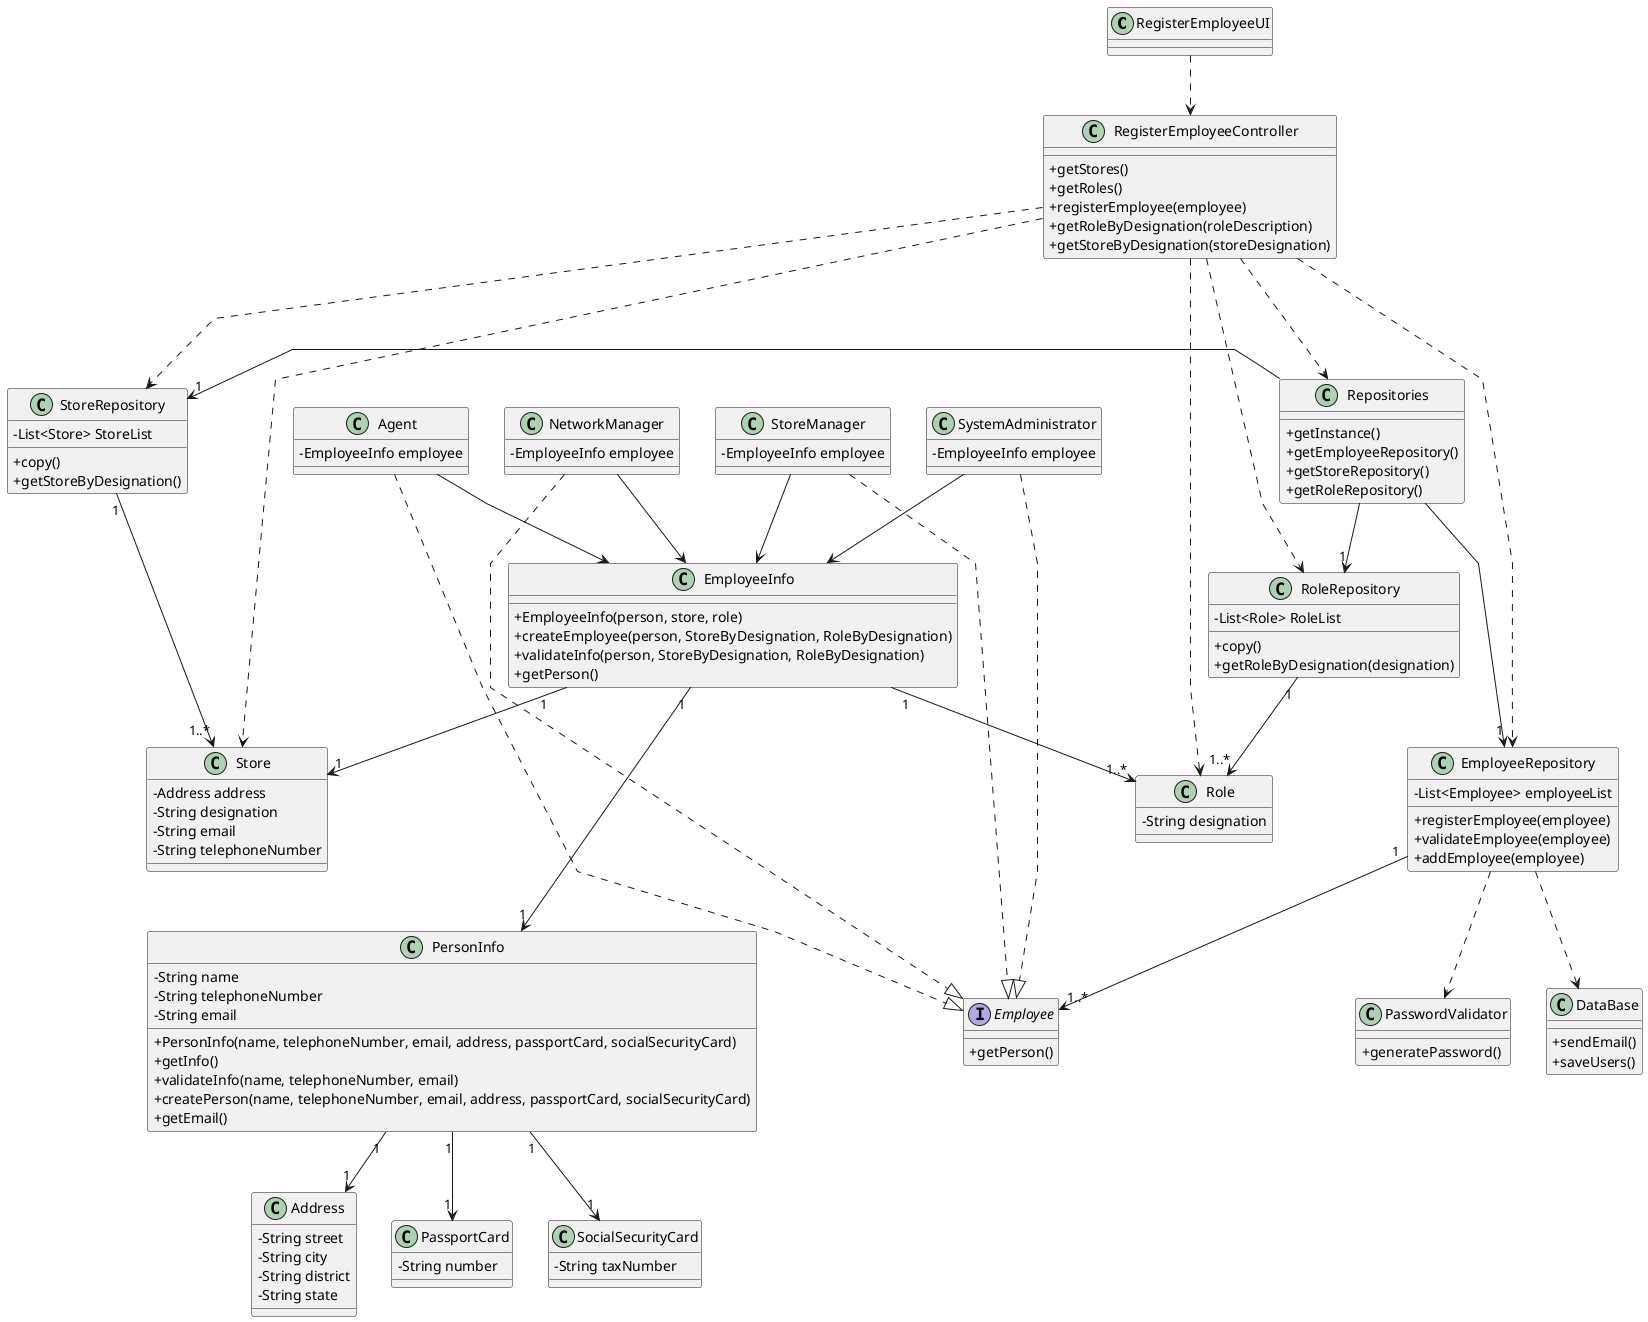 @startuml
'skinparam monochrome true
skinparam packageStyle rectangle
skinparam shadowing false
skinparam linetype polyline

skinparam classAttributeIconSize 0

class RegisterEmployeeUI{
}

class RegisterEmployeeController {
+getStores()
+getRoles()
+registerEmployee(employee)
+getRoleByDesignation(roleDescription)
+getStoreByDesignation(storeDesignation)
}

class Repositories{
+getInstance()
+getEmployeeRepository()
+getStoreRepository()
+getRoleRepository()
}

class RoleRepository{
-List<Role> RoleList
+copy()
+getRoleByDesignation(designation)
}

class EmployeeRepository{
-List<Employee> employeeList
+registerEmployee(employee)
+validateEmployee(employee)
+addEmployee(employee)
}

class PasswordValidator{
+generatePassword()
}

Interface Employee{
+getPerson()
}

class Agent{
-EmployeeInfo employee
}
class NetworkManager{
-EmployeeInfo employee
}
class StoreManager{
-EmployeeInfo employee
}
class SystemAdministrator{
-EmployeeInfo employee
}

class EmployeeInfo{
+EmployeeInfo(person, store, role)
+createEmployee(person, StoreByDesignation, RoleByDesignation)
+validateInfo(person, StoreByDesignation, RoleByDesignation)
+getPerson()
}

class PersonInfo{
-String name
-String telephoneNumber
-String email

+PersonInfo(name, telephoneNumber, email, address, passportCard, socialSecurityCard)
+getInfo()
+validateInfo(name, telephoneNumber, email)
+createPerson(name, telephoneNumber, email, address, passportCard, socialSecurityCard)
+getEmail()
}

class DataBase{
+sendEmail()
+saveUsers()
}

class StoreRepository{
-List<Store> StoreList
+copy()
+getStoreByDesignation()
}

class Store{
-Address address
-String designation
-String email
-String telephoneNumber
}

class Role{
-String designation
}

class Address{
-String street
-String city
-String district
-String state
}

class PassportCard{
-String number
}

class SocialSecurityCard{
-String taxNumber
}


RegisterEmployeeUI ..> RegisterEmployeeController

RegisterEmployeeController ...> Repositories
RegisterEmployeeController ...> EmployeeRepository
RegisterEmployeeController ...> RoleRepository
RegisterEmployeeController ...> StoreRepository
RegisterEmployeeController .....> Store
RegisterEmployeeController .....> Role

Repositories --->"1" EmployeeRepository
Repositories --l->"1" StoreRepository
Repositories -->"1" RoleRepository

RoleRepository "1"->"1..*" Role
StoreRepository "1"->"1..*" Store
EmployeeRepository "1"-->"1..*" Employee

EmployeeRepository ..> DataBase
EmployeeRepository ..> PasswordValidator

Agent ..|> Employee
NetworkManager ..|> Employee
StoreManager ..|> Employee
SystemAdministrator ..|> Employee

Agent --> EmployeeInfo
NetworkManager --> EmployeeInfo
StoreManager --> EmployeeInfo
SystemAdministrator --> EmployeeInfo

EmployeeInfo "1" --> "1" Store
EmployeeInfo "1" --> "1..*" Role
EmployeeInfo "1" ---> "1" PersonInfo

PersonInfo "1" --> "1" Address
PersonInfo "1" --> "1" PassportCard
PersonInfo "1" --> "1" SocialSecurityCard

@enduml